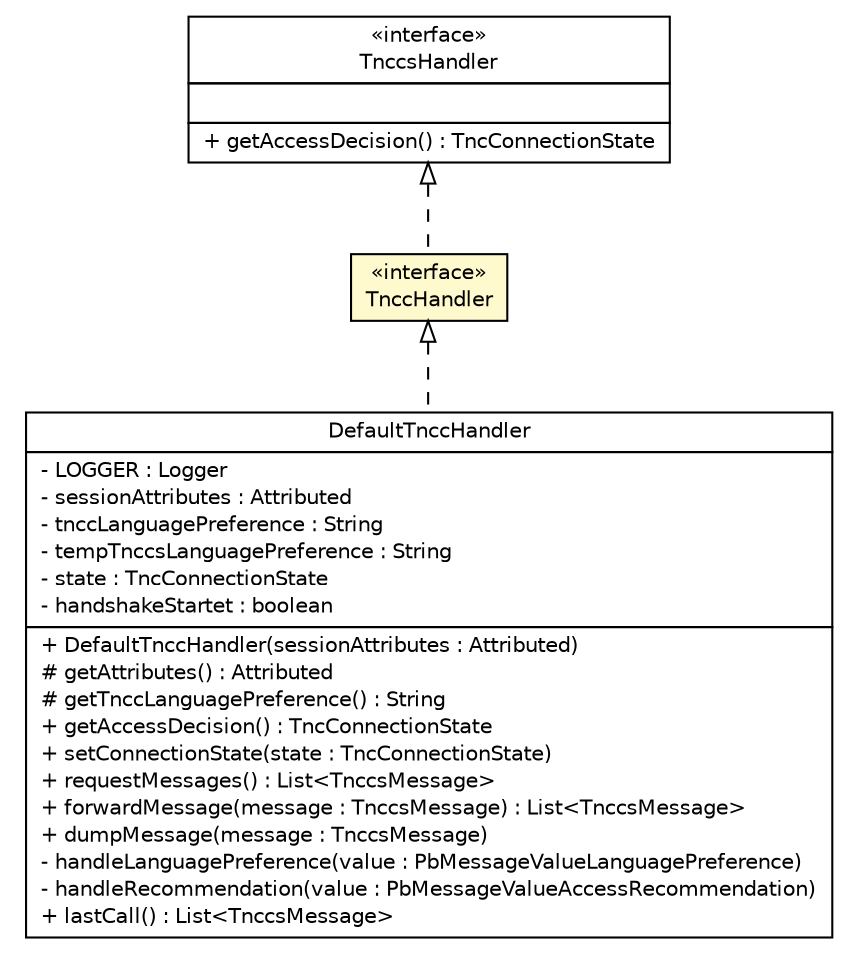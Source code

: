 #!/usr/local/bin/dot
#
# Class diagram 
# Generated by UMLGraph version R5_6 (http://www.umlgraph.org/)
#

digraph G {
	edge [fontname="Helvetica",fontsize=10,labelfontname="Helvetica",labelfontsize=10];
	node [fontname="Helvetica",fontsize=10,shape=plaintext];
	nodesep=0.25;
	ranksep=0.5;
	// de.hsbremen.tc.tnc.tnccs.message.handler.TnccHandler
	c29500 [label=<<table title="de.hsbremen.tc.tnc.tnccs.message.handler.TnccHandler" border="0" cellborder="1" cellspacing="0" cellpadding="2" port="p" bgcolor="lemonChiffon" href="./TnccHandler.html">
		<tr><td><table border="0" cellspacing="0" cellpadding="1">
<tr><td align="center" balign="center"> &#171;interface&#187; </td></tr>
<tr><td align="center" balign="center"> TnccHandler </td></tr>
		</table></td></tr>
		</table>>, URL="./TnccHandler.html", fontname="Helvetica", fontcolor="black", fontsize=10.0];
	// de.hsbremen.tc.tnc.tnccs.message.handler.TnccsHandler
	c29506 [label=<<table title="de.hsbremen.tc.tnc.tnccs.message.handler.TnccsHandler" border="0" cellborder="1" cellspacing="0" cellpadding="2" port="p" href="./TnccsHandler.html">
		<tr><td><table border="0" cellspacing="0" cellpadding="1">
<tr><td align="center" balign="center"> &#171;interface&#187; </td></tr>
<tr><td align="center" balign="center"> TnccsHandler </td></tr>
		</table></td></tr>
		<tr><td><table border="0" cellspacing="0" cellpadding="1">
<tr><td align="left" balign="left">  </td></tr>
		</table></td></tr>
		<tr><td><table border="0" cellspacing="0" cellpadding="1">
<tr><td align="left" balign="left"> + getAccessDecision() : TncConnectionState </td></tr>
		</table></td></tr>
		</table>>, URL="./TnccsHandler.html", fontname="Helvetica", fontcolor="black", fontsize=10.0];
	// de.hsbremen.tc.tnc.tnccs.message.handler.simple.DefaultTnccHandler
	c29524 [label=<<table title="de.hsbremen.tc.tnc.tnccs.message.handler.simple.DefaultTnccHandler" border="0" cellborder="1" cellspacing="0" cellpadding="2" port="p" href="./simple/DefaultTnccHandler.html">
		<tr><td><table border="0" cellspacing="0" cellpadding="1">
<tr><td align="center" balign="center"> DefaultTnccHandler </td></tr>
		</table></td></tr>
		<tr><td><table border="0" cellspacing="0" cellpadding="1">
<tr><td align="left" balign="left"> - LOGGER : Logger </td></tr>
<tr><td align="left" balign="left"> - sessionAttributes : Attributed </td></tr>
<tr><td align="left" balign="left"> - tnccLanguagePreference : String </td></tr>
<tr><td align="left" balign="left"> - tempTnccsLanguagePreference : String </td></tr>
<tr><td align="left" balign="left"> - state : TncConnectionState </td></tr>
<tr><td align="left" balign="left"> - handshakeStartet : boolean </td></tr>
		</table></td></tr>
		<tr><td><table border="0" cellspacing="0" cellpadding="1">
<tr><td align="left" balign="left"> + DefaultTnccHandler(sessionAttributes : Attributed) </td></tr>
<tr><td align="left" balign="left"> # getAttributes() : Attributed </td></tr>
<tr><td align="left" balign="left"> # getTnccLanguagePreference() : String </td></tr>
<tr><td align="left" balign="left"> + getAccessDecision() : TncConnectionState </td></tr>
<tr><td align="left" balign="left"> + setConnectionState(state : TncConnectionState) </td></tr>
<tr><td align="left" balign="left"> + requestMessages() : List&lt;TnccsMessage&gt; </td></tr>
<tr><td align="left" balign="left"> + forwardMessage(message : TnccsMessage) : List&lt;TnccsMessage&gt; </td></tr>
<tr><td align="left" balign="left"> + dumpMessage(message : TnccsMessage) </td></tr>
<tr><td align="left" balign="left"> - handleLanguagePreference(value : PbMessageValueLanguagePreference) </td></tr>
<tr><td align="left" balign="left"> - handleRecommendation(value : PbMessageValueAccessRecommendation) </td></tr>
<tr><td align="left" balign="left"> + lastCall() : List&lt;TnccsMessage&gt; </td></tr>
		</table></td></tr>
		</table>>, URL="./simple/DefaultTnccHandler.html", fontname="Helvetica", fontcolor="black", fontsize=10.0];
	//de.hsbremen.tc.tnc.tnccs.message.handler.TnccHandler implements de.hsbremen.tc.tnc.tnccs.message.handler.TnccsHandler
	c29506:p -> c29500:p [dir=back,arrowtail=empty,style=dashed];
	//de.hsbremen.tc.tnc.tnccs.message.handler.simple.DefaultTnccHandler implements de.hsbremen.tc.tnc.tnccs.message.handler.TnccHandler
	c29500:p -> c29524:p [dir=back,arrowtail=empty,style=dashed];
}

